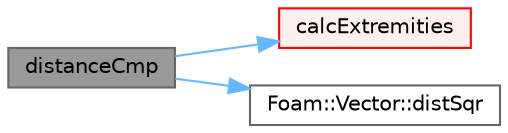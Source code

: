 digraph "distanceCmp"
{
 // LATEX_PDF_SIZE
  bgcolor="transparent";
  edge [fontname=Helvetica,fontsize=10,labelfontname=Helvetica,labelfontsize=10];
  node [fontname=Helvetica,fontsize=10,shape=box,height=0.2,width=0.4];
  rankdir="LR";
  Node1 [id="Node000001",label="distanceCmp",height=0.2,width=0.4,color="gray40", fillcolor="grey60", style="filled", fontcolor="black",tooltip=" "];
  Node1 -> Node2 [id="edge1_Node000001_Node000002",color="steelblue1",style="solid",tooltip=" "];
  Node2 [id="Node000002",label="calcExtremities",height=0.2,width=0.4,color="red", fillcolor="#FFF0F0", style="filled",URL="$classFoam_1_1treeBoundBox.html#a0e899b5b80c2f31047bccee7f435a554",tooltip=" "];
  Node1 -> Node6 [id="edge2_Node000001_Node000006",color="steelblue1",style="solid",tooltip=" "];
  Node6 [id="Node000006",label="Foam::Vector::distSqr",height=0.2,width=0.4,color="grey40", fillcolor="white", style="filled",URL="$classFoam_1_1Vector.html#a882fe666f342c1855efecf1623987ef6",tooltip=" "];
}
